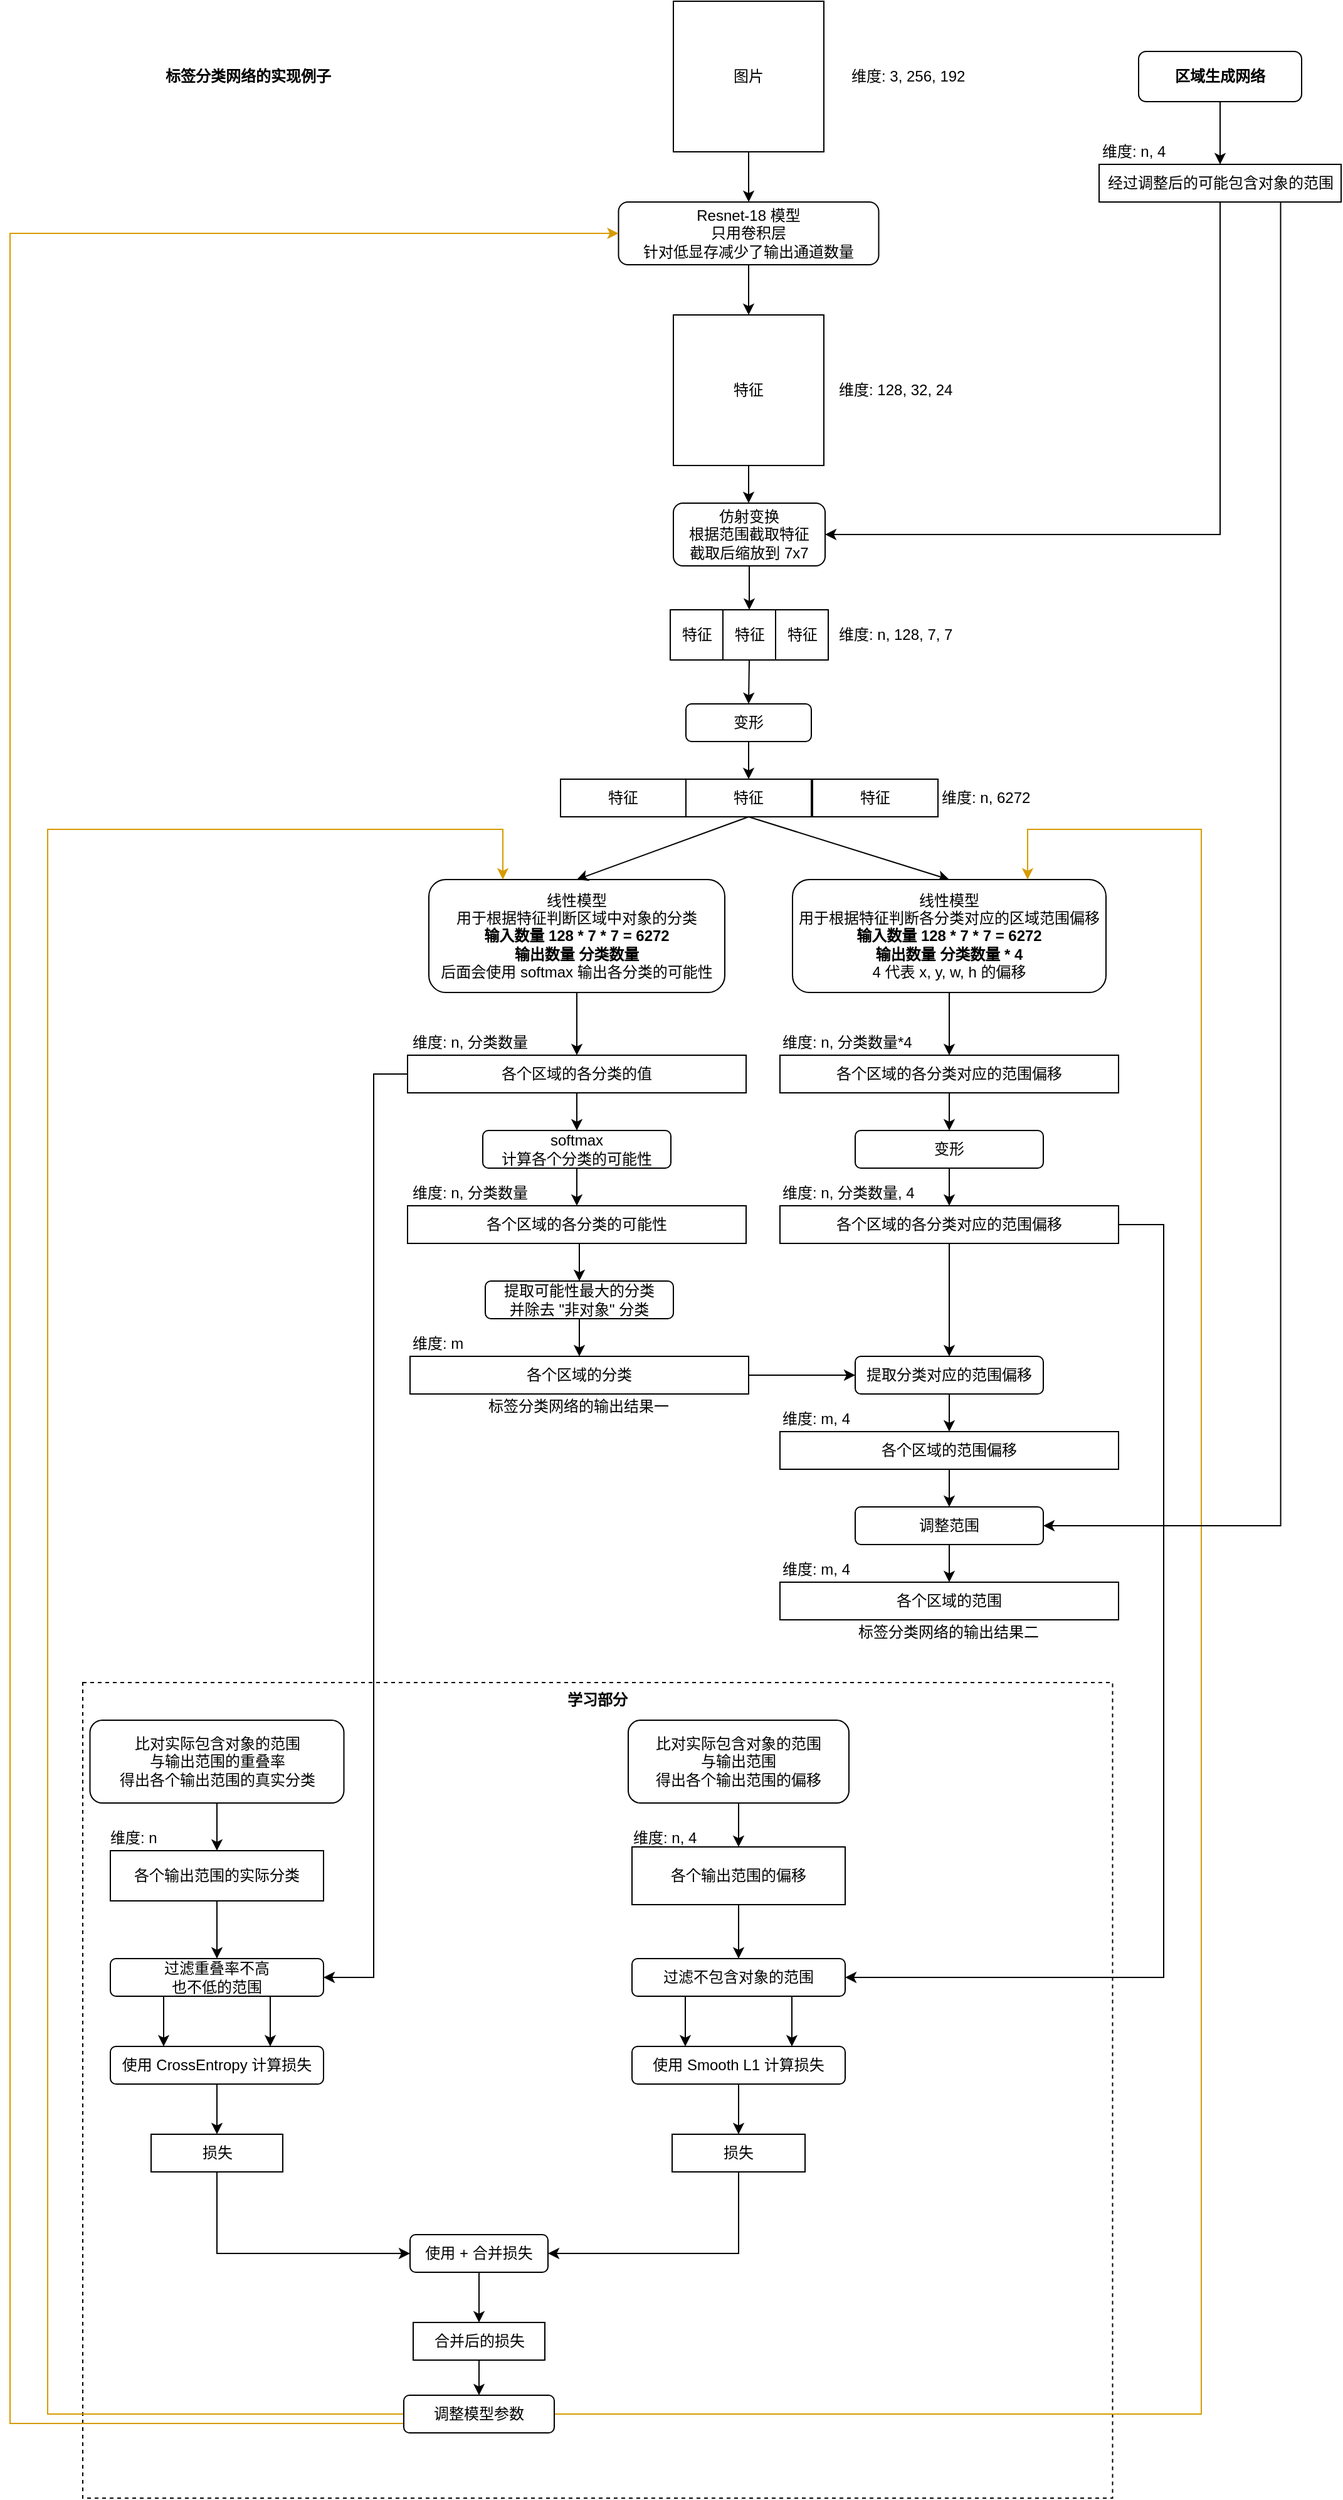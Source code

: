 <mxfile version="13.6.2" type="device"><diagram id="x1ojSCK7FG5JWZgKHI72" name="Page-1"><mxGraphModel dx="1929" dy="783" grid="1" gridSize="10" guides="1" tooltips="1" connect="1" arrows="1" fold="1" page="1" pageScale="1" pageWidth="827" pageHeight="1169" math="0" shadow="0"><root><mxCell id="0"/><mxCell id="1" parent="0"/><mxCell id="FKtg7yRltJ-KDCpmRgLH-103" value="&lt;span style=&quot;font-weight: 700&quot;&gt;学习部分&lt;/span&gt;" style="rounded=0;whiteSpace=wrap;html=1;align=center;fillColor=none;dashed=1;verticalAlign=top;" parent="1" vertex="1"><mxGeometry x="-2" y="1440" width="821.25" height="650" as="geometry"/></mxCell><mxCell id="FKtg7yRltJ-KDCpmRgLH-3" style="edgeStyle=orthogonalEdgeStyle;rounded=0;orthogonalLoop=1;jettySize=auto;html=1;exitX=0.5;exitY=1;exitDx=0;exitDy=0;" parent="1" source="FKtg7yRltJ-KDCpmRgLH-1" target="FKtg7yRltJ-KDCpmRgLH-2" edge="1"><mxGeometry relative="1" as="geometry"/></mxCell><mxCell id="FKtg7yRltJ-KDCpmRgLH-1" value="图片" style="rounded=0;whiteSpace=wrap;html=1;" parent="1" vertex="1"><mxGeometry x="469" y="100" width="120" height="120" as="geometry"/></mxCell><mxCell id="FKtg7yRltJ-KDCpmRgLH-6" style="edgeStyle=orthogonalEdgeStyle;rounded=0;orthogonalLoop=1;jettySize=auto;html=1;exitX=0.5;exitY=1;exitDx=0;exitDy=0;entryX=0.5;entryY=0;entryDx=0;entryDy=0;" parent="1" source="FKtg7yRltJ-KDCpmRgLH-2" target="FKtg7yRltJ-KDCpmRgLH-5" edge="1"><mxGeometry relative="1" as="geometry"/></mxCell><mxCell id="FKtg7yRltJ-KDCpmRgLH-2" value="Resnet-18 模型&lt;br&gt;只用卷积层&lt;br&gt;针对低显存减少了输出通道数量" style="rounded=1;whiteSpace=wrap;html=1;align=center;" parent="1" vertex="1"><mxGeometry x="425.25" y="260" width="207.5" height="50" as="geometry"/></mxCell><mxCell id="FKtg7yRltJ-KDCpmRgLH-4" value="维度: 3, 256, 192" style="text;html=1;strokeColor=none;fillColor=none;align=left;verticalAlign=middle;whiteSpace=wrap;rounded=0;" parent="1" vertex="1"><mxGeometry x="609" y="150" width="140" height="20" as="geometry"/></mxCell><mxCell id="FKtg7yRltJ-KDCpmRgLH-14" style="edgeStyle=none;rounded=0;orthogonalLoop=1;jettySize=auto;html=1;exitX=0.5;exitY=1;exitDx=0;exitDy=0;entryX=0.5;entryY=0;entryDx=0;entryDy=0;" parent="1" source="FKtg7yRltJ-KDCpmRgLH-5" edge="1"><mxGeometry relative="1" as="geometry"><mxPoint x="529" y="500" as="targetPoint"/></mxGeometry></mxCell><mxCell id="FKtg7yRltJ-KDCpmRgLH-5" value="特征" style="rounded=0;whiteSpace=wrap;html=1;" parent="1" vertex="1"><mxGeometry x="469" y="350" width="120" height="120" as="geometry"/></mxCell><mxCell id="FKtg7yRltJ-KDCpmRgLH-7" value="维度: 128, 32, 24" style="text;html=1;strokeColor=none;fillColor=none;align=left;verticalAlign=middle;whiteSpace=wrap;rounded=0;" parent="1" vertex="1"><mxGeometry x="599" y="395" width="160" height="30" as="geometry"/></mxCell><mxCell id="FKtg7yRltJ-KDCpmRgLH-25" style="edgeStyle=none;rounded=0;orthogonalLoop=1;jettySize=auto;html=1;exitX=0.5;exitY=1;exitDx=0;exitDy=0;" parent="1" source="FKtg7yRltJ-KDCpmRgLH-11" target="FKtg7yRltJ-KDCpmRgLH-24" edge="1"><mxGeometry relative="1" as="geometry"/></mxCell><mxCell id="FKtg7yRltJ-KDCpmRgLH-11" value="线性模型&lt;br&gt;用于根据特征判断区域中对象的分类&lt;br&gt;&lt;b&gt;输入数量 128 * 7 * 7 = 6272&lt;/b&gt;&lt;br&gt;&lt;b&gt;输出数量 分类数量&lt;/b&gt;&lt;br&gt;后面会使用 softmax 输出各分类的可能性" style="rounded=1;whiteSpace=wrap;html=1;align=center;" parent="1" vertex="1"><mxGeometry x="274" y="800" width="236" height="90" as="geometry"/></mxCell><mxCell id="FKtg7yRltJ-KDCpmRgLH-21" style="edgeStyle=none;rounded=0;orthogonalLoop=1;jettySize=auto;html=1;exitX=0.5;exitY=1;exitDx=0;exitDy=0;entryX=0.5;entryY=0;entryDx=0;entryDy=0;" parent="1" source="8pg0QC81ogVs0gyFRk0P-15" target="FKtg7yRltJ-KDCpmRgLH-20" edge="1"><mxGeometry relative="1" as="geometry"><mxPoint x="529" y="755" as="sourcePoint"/></mxGeometry></mxCell><mxCell id="FKtg7yRltJ-KDCpmRgLH-23" style="edgeStyle=none;rounded=0;orthogonalLoop=1;jettySize=auto;html=1;exitX=0.5;exitY=1;exitDx=0;exitDy=0;entryX=0.5;entryY=0;entryDx=0;entryDy=0;" parent="1" source="FKtg7yRltJ-KDCpmRgLH-20" target="FKtg7yRltJ-KDCpmRgLH-11" edge="1"><mxGeometry relative="1" as="geometry"/></mxCell><mxCell id="FKtg7yRltJ-KDCpmRgLH-28" style="edgeStyle=none;rounded=0;orthogonalLoop=1;jettySize=auto;html=1;exitX=0.5;exitY=1;exitDx=0;exitDy=0;entryX=0.5;entryY=0;entryDx=0;entryDy=0;" parent="1" source="FKtg7yRltJ-KDCpmRgLH-20" target="FKtg7yRltJ-KDCpmRgLH-27" edge="1"><mxGeometry relative="1" as="geometry"/></mxCell><mxCell id="FKtg7yRltJ-KDCpmRgLH-20" value="特征" style="rounded=0;whiteSpace=wrap;html=1;" parent="1" vertex="1"><mxGeometry x="479" y="720" width="100" height="30" as="geometry"/></mxCell><mxCell id="FKtg7yRltJ-KDCpmRgLH-22" value="维度: n, 6272" style="text;html=1;strokeColor=none;fillColor=none;align=left;verticalAlign=middle;whiteSpace=wrap;rounded=0;" parent="1" vertex="1"><mxGeometry x="681.25" y="720" width="140" height="30" as="geometry"/></mxCell><mxCell id="FKtg7yRltJ-KDCpmRgLH-33" style="edgeStyle=none;rounded=0;orthogonalLoop=1;jettySize=auto;html=1;exitX=0.5;exitY=1;exitDx=0;exitDy=0;" parent="1" source="FKtg7yRltJ-KDCpmRgLH-24" target="FKtg7yRltJ-KDCpmRgLH-32" edge="1"><mxGeometry relative="1" as="geometry"/></mxCell><mxCell id="8pg0QC81ogVs0gyFRk0P-47" style="edgeStyle=orthogonalEdgeStyle;rounded=0;orthogonalLoop=1;jettySize=auto;html=1;exitX=0;exitY=0.5;exitDx=0;exitDy=0;entryX=1;entryY=0.5;entryDx=0;entryDy=0;" edge="1" parent="1" source="FKtg7yRltJ-KDCpmRgLH-24" target="FKtg7yRltJ-KDCpmRgLH-81"><mxGeometry relative="1" as="geometry"><Array as="points"><mxPoint x="230" y="955"/><mxPoint x="230" y="1675"/></Array></mxGeometry></mxCell><mxCell id="FKtg7yRltJ-KDCpmRgLH-24" value="各个区域的各分类的值" style="rounded=0;whiteSpace=wrap;html=1;" parent="1" vertex="1"><mxGeometry x="257" y="940" width="270" height="30" as="geometry"/></mxCell><mxCell id="FKtg7yRltJ-KDCpmRgLH-26" value="维度: n, 分类数量" style="text;html=1;strokeColor=none;fillColor=none;align=left;verticalAlign=middle;whiteSpace=wrap;rounded=0;" parent="1" vertex="1"><mxGeometry x="259" y="920" width="140" height="20" as="geometry"/></mxCell><mxCell id="FKtg7yRltJ-KDCpmRgLH-30" style="edgeStyle=none;rounded=0;orthogonalLoop=1;jettySize=auto;html=1;exitX=0.5;exitY=1;exitDx=0;exitDy=0;" parent="1" source="FKtg7yRltJ-KDCpmRgLH-27" target="FKtg7yRltJ-KDCpmRgLH-29" edge="1"><mxGeometry relative="1" as="geometry"/></mxCell><mxCell id="FKtg7yRltJ-KDCpmRgLH-27" value="线性模型&lt;br&gt;用于根据特征判断各分类对应的区域范围偏移&lt;br&gt;&lt;b&gt;输入数量 128 * 7 * 7 = 6272&lt;/b&gt;&lt;br&gt;&lt;b&gt;输出数量&amp;nbsp;&lt;/b&gt;&lt;b&gt;分类数量&lt;/b&gt;&lt;b&gt;&amp;nbsp;* 4&lt;/b&gt;&lt;br&gt;4 代表 x, y, w, h 的偏移" style="rounded=1;whiteSpace=wrap;html=1;align=center;" parent="1" vertex="1"><mxGeometry x="564" y="800" width="250" height="90" as="geometry"/></mxCell><mxCell id="FKtg7yRltJ-KDCpmRgLH-106" style="edgeStyle=orthogonalEdgeStyle;rounded=0;orthogonalLoop=1;jettySize=auto;html=1;exitX=0.5;exitY=1;exitDx=0;exitDy=0;" parent="1" source="FKtg7yRltJ-KDCpmRgLH-29" target="FKtg7yRltJ-KDCpmRgLH-105" edge="1"><mxGeometry relative="1" as="geometry"/></mxCell><mxCell id="FKtg7yRltJ-KDCpmRgLH-29" value="各个区域的各分类对应的范围偏移" style="rounded=0;whiteSpace=wrap;html=1;" parent="1" vertex="1"><mxGeometry x="554" y="940" width="270" height="30" as="geometry"/></mxCell><mxCell id="FKtg7yRltJ-KDCpmRgLH-31" value="维度: n, 分类数量*4" style="text;html=1;strokeColor=none;fillColor=none;align=left;verticalAlign=middle;whiteSpace=wrap;rounded=0;" parent="1" vertex="1"><mxGeometry x="554" y="920" width="140" height="20" as="geometry"/></mxCell><mxCell id="FKtg7yRltJ-KDCpmRgLH-35" style="edgeStyle=none;rounded=0;orthogonalLoop=1;jettySize=auto;html=1;exitX=0.5;exitY=1;exitDx=0;exitDy=0;" parent="1" source="FKtg7yRltJ-KDCpmRgLH-32" target="FKtg7yRltJ-KDCpmRgLH-34" edge="1"><mxGeometry relative="1" as="geometry"/></mxCell><mxCell id="FKtg7yRltJ-KDCpmRgLH-32" value="softmax&lt;br&gt;计算各个分类的可能性" style="rounded=1;whiteSpace=wrap;html=1;align=center;" parent="1" vertex="1"><mxGeometry x="317" y="1000" width="150" height="30" as="geometry"/></mxCell><mxCell id="FKtg7yRltJ-KDCpmRgLH-34" value="各个区域的各分类的可能性" style="rounded=0;whiteSpace=wrap;html=1;" parent="1" vertex="1"><mxGeometry x="257" y="1060" width="270" height="30" as="geometry"/></mxCell><mxCell id="FKtg7yRltJ-KDCpmRgLH-36" value="维度: n, 分类数量" style="text;html=1;strokeColor=none;fillColor=none;align=left;verticalAlign=middle;whiteSpace=wrap;rounded=0;" parent="1" vertex="1"><mxGeometry x="259" y="1040" width="140" height="20" as="geometry"/></mxCell><mxCell id="FKtg7yRltJ-KDCpmRgLH-37" style="edgeStyle=none;rounded=0;orthogonalLoop=1;jettySize=auto;html=1;exitX=0.5;exitY=1;exitDx=0;exitDy=0;" parent="1" target="FKtg7yRltJ-KDCpmRgLH-39" edge="1"><mxGeometry relative="1" as="geometry"><mxPoint x="394" y="1090" as="sourcePoint"/></mxGeometry></mxCell><mxCell id="8pg0QC81ogVs0gyFRk0P-24" style="edgeStyle=orthogonalEdgeStyle;rounded=0;orthogonalLoop=1;jettySize=auto;html=1;exitX=0.5;exitY=1;exitDx=0;exitDy=0;entryX=0.5;entryY=0;entryDx=0;entryDy=0;" edge="1" parent="1" source="FKtg7yRltJ-KDCpmRgLH-39" target="8pg0QC81ogVs0gyFRk0P-23"><mxGeometry relative="1" as="geometry"/></mxCell><mxCell id="FKtg7yRltJ-KDCpmRgLH-39" value="提取可能性最大的分类&lt;br&gt;并除去 &quot;非对象&quot; 分类" style="rounded=1;whiteSpace=wrap;html=1;align=center;" parent="1" vertex="1"><mxGeometry x="319" y="1120" width="150" height="30" as="geometry"/></mxCell><mxCell id="8pg0QC81ogVs0gyFRk0P-32" style="edgeStyle=orthogonalEdgeStyle;rounded=0;orthogonalLoop=1;jettySize=auto;html=1;exitX=0.5;exitY=1;exitDx=0;exitDy=0;" edge="1" parent="1" source="FKtg7yRltJ-KDCpmRgLH-42" target="8pg0QC81ogVs0gyFRk0P-31"><mxGeometry relative="1" as="geometry"/></mxCell><mxCell id="FKtg7yRltJ-KDCpmRgLH-42" value="提取分类对应的范围偏移" style="rounded=1;whiteSpace=wrap;html=1;align=center;" parent="1" vertex="1"><mxGeometry x="614" y="1180" width="150" height="30" as="geometry"/></mxCell><mxCell id="FKtg7yRltJ-KDCpmRgLH-53" value="标签分类网络的实现例子" style="text;html=1;strokeColor=none;fillColor=none;align=center;verticalAlign=middle;whiteSpace=wrap;rounded=0;fontStyle=1" parent="1" vertex="1"><mxGeometry x="60" y="150" width="140" height="20" as="geometry"/></mxCell><mxCell id="FKtg7yRltJ-KDCpmRgLH-62" style="edgeStyle=none;rounded=0;orthogonalLoop=1;jettySize=auto;html=1;exitX=0.5;exitY=1;exitDx=0;exitDy=0;entryX=0.5;entryY=0;entryDx=0;entryDy=0;" parent="1" source="FKtg7yRltJ-KDCpmRgLH-60" target="FKtg7yRltJ-KDCpmRgLH-61" edge="1"><mxGeometry relative="1" as="geometry"/></mxCell><mxCell id="FKtg7yRltJ-KDCpmRgLH-60" value="比对实际包含对象的范围&lt;br&gt;与输出范围的重叠率&lt;br&gt;得出各个输出范围的真实分类" style="rounded=1;whiteSpace=wrap;html=1;align=center;" parent="1" vertex="1"><mxGeometry x="3.75" y="1470" width="202.5" height="66" as="geometry"/></mxCell><mxCell id="FKtg7yRltJ-KDCpmRgLH-82" style="edgeStyle=none;rounded=0;orthogonalLoop=1;jettySize=auto;html=1;exitX=0.5;exitY=1;exitDx=0;exitDy=0;" parent="1" source="FKtg7yRltJ-KDCpmRgLH-61" target="FKtg7yRltJ-KDCpmRgLH-81" edge="1"><mxGeometry relative="1" as="geometry"/></mxCell><mxCell id="FKtg7yRltJ-KDCpmRgLH-61" value="各个输出范围的实际分类" style="rounded=0;whiteSpace=wrap;html=1;align=center;" parent="1" vertex="1"><mxGeometry x="20" y="1574" width="170" height="40" as="geometry"/></mxCell><mxCell id="FKtg7yRltJ-KDCpmRgLH-63" value="维度: n" style="text;html=1;strokeColor=none;fillColor=none;align=left;verticalAlign=middle;whiteSpace=wrap;rounded=0;" parent="1" vertex="1"><mxGeometry x="17.5" y="1554" width="82.5" height="20" as="geometry"/></mxCell><mxCell id="FKtg7yRltJ-KDCpmRgLH-70" style="edgeStyle=none;rounded=0;orthogonalLoop=1;jettySize=auto;html=1;exitX=0.5;exitY=1;exitDx=0;exitDy=0;entryX=0.5;entryY=0;entryDx=0;entryDy=0;" parent="1" source="FKtg7yRltJ-KDCpmRgLH-65" target="FKtg7yRltJ-KDCpmRgLH-69" edge="1"><mxGeometry relative="1" as="geometry"/></mxCell><mxCell id="FKtg7yRltJ-KDCpmRgLH-65" value="使用 CrossEntropy 计算损失" style="rounded=1;whiteSpace=wrap;html=1;align=center;" parent="1" vertex="1"><mxGeometry x="20" y="1730" width="170" height="30" as="geometry"/></mxCell><mxCell id="FKtg7yRltJ-KDCpmRgLH-93" style="edgeStyle=none;rounded=0;orthogonalLoop=1;jettySize=auto;html=1;exitX=0.5;exitY=1;exitDx=0;exitDy=0;entryX=0;entryY=0.5;entryDx=0;entryDy=0;" parent="1" source="FKtg7yRltJ-KDCpmRgLH-69" target="FKtg7yRltJ-KDCpmRgLH-92" edge="1"><mxGeometry relative="1" as="geometry"><Array as="points"><mxPoint x="105" y="1895"/></Array></mxGeometry></mxCell><mxCell id="FKtg7yRltJ-KDCpmRgLH-69" value="损失" style="rounded=0;whiteSpace=wrap;html=1;align=center;" parent="1" vertex="1"><mxGeometry x="52.5" y="1800" width="105" height="30" as="geometry"/></mxCell><mxCell id="FKtg7yRltJ-KDCpmRgLH-77" style="edgeStyle=none;rounded=0;orthogonalLoop=1;jettySize=auto;html=1;exitX=0.5;exitY=1;exitDx=0;exitDy=0;" parent="1" source="FKtg7yRltJ-KDCpmRgLH-74" target="FKtg7yRltJ-KDCpmRgLH-75" edge="1"><mxGeometry relative="1" as="geometry"/></mxCell><mxCell id="FKtg7yRltJ-KDCpmRgLH-74" value="比对实际包含对象的范围&lt;br&gt;与输出范围&lt;br&gt;得出各个输出范围的偏移" style="rounded=1;whiteSpace=wrap;html=1;align=center;" parent="1" vertex="1"><mxGeometry x="433" y="1470" width="176" height="66" as="geometry"/></mxCell><mxCell id="FKtg7yRltJ-KDCpmRgLH-85" style="edgeStyle=none;rounded=0;orthogonalLoop=1;jettySize=auto;html=1;exitX=0.5;exitY=1;exitDx=0;exitDy=0;entryX=0.5;entryY=0;entryDx=0;entryDy=0;" parent="1" source="FKtg7yRltJ-KDCpmRgLH-75" target="FKtg7yRltJ-KDCpmRgLH-84" edge="1"><mxGeometry relative="1" as="geometry"/></mxCell><mxCell id="FKtg7yRltJ-KDCpmRgLH-75" value="各个输出范围的偏移&lt;span&gt;&lt;br&gt;&lt;/span&gt;" style="rounded=0;whiteSpace=wrap;html=1;align=center;" parent="1" vertex="1"><mxGeometry x="436" y="1571" width="170" height="46" as="geometry"/></mxCell><mxCell id="FKtg7yRltJ-KDCpmRgLH-76" style="edgeStyle=none;rounded=0;orthogonalLoop=1;jettySize=auto;html=1;entryX=0.5;entryY=0;entryDx=0;entryDy=0;" parent="1" source="FKtg7yRltJ-KDCpmRgLH-75" target="FKtg7yRltJ-KDCpmRgLH-75" edge="1"><mxGeometry relative="1" as="geometry"/></mxCell><mxCell id="FKtg7yRltJ-KDCpmRgLH-79" value="维度: n, 4" style="text;html=1;strokeColor=none;fillColor=none;align=left;verticalAlign=middle;whiteSpace=wrap;rounded=0;" parent="1" vertex="1"><mxGeometry x="434.5" y="1554" width="82.5" height="20" as="geometry"/></mxCell><mxCell id="FKtg7yRltJ-KDCpmRgLH-83" style="edgeStyle=none;rounded=0;orthogonalLoop=1;jettySize=auto;html=1;exitX=0.25;exitY=1;exitDx=0;exitDy=0;entryX=0.25;entryY=0;entryDx=0;entryDy=0;" parent="1" source="FKtg7yRltJ-KDCpmRgLH-81" target="FKtg7yRltJ-KDCpmRgLH-65" edge="1"><mxGeometry relative="1" as="geometry"/></mxCell><mxCell id="FKtg7yRltJ-KDCpmRgLH-119" style="rounded=0;orthogonalLoop=1;jettySize=auto;html=1;exitX=0.75;exitY=1;exitDx=0;exitDy=0;entryX=0.75;entryY=0;entryDx=0;entryDy=0;" parent="1" source="FKtg7yRltJ-KDCpmRgLH-81" target="FKtg7yRltJ-KDCpmRgLH-65" edge="1"><mxGeometry relative="1" as="geometry"/></mxCell><mxCell id="FKtg7yRltJ-KDCpmRgLH-81" value="过滤重叠率不高&lt;br&gt;也不低的范围" style="rounded=1;whiteSpace=wrap;html=1;align=center;" parent="1" vertex="1"><mxGeometry x="20" y="1660" width="170" height="30" as="geometry"/></mxCell><mxCell id="FKtg7yRltJ-KDCpmRgLH-88" style="edgeStyle=none;rounded=0;orthogonalLoop=1;jettySize=auto;html=1;exitX=0.25;exitY=1;exitDx=0;exitDy=0;entryX=0.25;entryY=0;entryDx=0;entryDy=0;" parent="1" source="FKtg7yRltJ-KDCpmRgLH-84" target="FKtg7yRltJ-KDCpmRgLH-87" edge="1"><mxGeometry relative="1" as="geometry"/></mxCell><mxCell id="FKtg7yRltJ-KDCpmRgLH-120" style="edgeStyle=none;rounded=0;orthogonalLoop=1;jettySize=auto;html=1;exitX=0.75;exitY=1;exitDx=0;exitDy=0;entryX=0.75;entryY=0;entryDx=0;entryDy=0;" parent="1" source="FKtg7yRltJ-KDCpmRgLH-84" target="FKtg7yRltJ-KDCpmRgLH-87" edge="1"><mxGeometry relative="1" as="geometry"/></mxCell><mxCell id="FKtg7yRltJ-KDCpmRgLH-84" value="过滤不包含对象的范围" style="rounded=1;whiteSpace=wrap;html=1;align=center;" parent="1" vertex="1"><mxGeometry x="436" y="1660" width="170" height="30" as="geometry"/></mxCell><mxCell id="FKtg7yRltJ-KDCpmRgLH-90" style="edgeStyle=none;rounded=0;orthogonalLoop=1;jettySize=auto;html=1;exitX=0.5;exitY=1;exitDx=0;exitDy=0;" parent="1" source="FKtg7yRltJ-KDCpmRgLH-87" target="FKtg7yRltJ-KDCpmRgLH-89" edge="1"><mxGeometry relative="1" as="geometry"/></mxCell><mxCell id="FKtg7yRltJ-KDCpmRgLH-87" value="使用 Smooth L1 计算损失" style="rounded=1;whiteSpace=wrap;html=1;align=center;" parent="1" vertex="1"><mxGeometry x="436" y="1730" width="170" height="30" as="geometry"/></mxCell><mxCell id="FKtg7yRltJ-KDCpmRgLH-94" style="edgeStyle=none;rounded=0;orthogonalLoop=1;jettySize=auto;html=1;exitX=0.5;exitY=1;exitDx=0;exitDy=0;entryX=1;entryY=0.5;entryDx=0;entryDy=0;" parent="1" source="FKtg7yRltJ-KDCpmRgLH-89" target="FKtg7yRltJ-KDCpmRgLH-92" edge="1"><mxGeometry relative="1" as="geometry"><Array as="points"><mxPoint x="521" y="1895"/></Array></mxGeometry></mxCell><mxCell id="FKtg7yRltJ-KDCpmRgLH-89" value="损失" style="rounded=0;whiteSpace=wrap;html=1;align=center;" parent="1" vertex="1"><mxGeometry x="468" y="1800" width="106" height="30" as="geometry"/></mxCell><mxCell id="FKtg7yRltJ-KDCpmRgLH-96" style="edgeStyle=none;rounded=0;orthogonalLoop=1;jettySize=auto;html=1;exitX=0.5;exitY=1;exitDx=0;exitDy=0;" parent="1" source="FKtg7yRltJ-KDCpmRgLH-92" target="FKtg7yRltJ-KDCpmRgLH-95" edge="1"><mxGeometry relative="1" as="geometry"/></mxCell><mxCell id="FKtg7yRltJ-KDCpmRgLH-92" value="使用 + 合并损失" style="rounded=1;whiteSpace=wrap;html=1;align=center;" parent="1" vertex="1"><mxGeometry x="259" y="1880" width="110" height="30" as="geometry"/></mxCell><mxCell id="FKtg7yRltJ-KDCpmRgLH-98" style="edgeStyle=none;rounded=0;orthogonalLoop=1;jettySize=auto;html=1;exitX=0.5;exitY=1;exitDx=0;exitDy=0;" parent="1" source="FKtg7yRltJ-KDCpmRgLH-95" target="FKtg7yRltJ-KDCpmRgLH-97" edge="1"><mxGeometry relative="1" as="geometry"/></mxCell><mxCell id="FKtg7yRltJ-KDCpmRgLH-95" value="合并后的损失" style="rounded=0;whiteSpace=wrap;html=1;align=center;" parent="1" vertex="1"><mxGeometry x="261.5" y="1950" width="105" height="30" as="geometry"/></mxCell><mxCell id="FKtg7yRltJ-KDCpmRgLH-99" style="edgeStyle=orthogonalEdgeStyle;rounded=0;orthogonalLoop=1;jettySize=auto;html=1;exitX=0;exitY=0.5;exitDx=0;exitDy=0;entryX=0.25;entryY=0;entryDx=0;entryDy=0;fillColor=#ffe6cc;strokeColor=#d79b00;" parent="1" source="FKtg7yRltJ-KDCpmRgLH-97" target="FKtg7yRltJ-KDCpmRgLH-11" edge="1"><mxGeometry relative="1" as="geometry"><Array as="points"><mxPoint x="-30" y="2023"/><mxPoint x="-30" y="760"/><mxPoint x="333" y="760"/></Array></mxGeometry></mxCell><mxCell id="FKtg7yRltJ-KDCpmRgLH-100" style="edgeStyle=orthogonalEdgeStyle;rounded=0;orthogonalLoop=1;jettySize=auto;html=1;exitX=1;exitY=0.5;exitDx=0;exitDy=0;entryX=0.75;entryY=0;entryDx=0;entryDy=0;fillColor=#ffe6cc;strokeColor=#d79b00;" parent="1" source="FKtg7yRltJ-KDCpmRgLH-97" target="FKtg7yRltJ-KDCpmRgLH-27" edge="1"><mxGeometry relative="1" as="geometry"><Array as="points"><mxPoint x="890" y="2023"/><mxPoint x="890" y="760"/><mxPoint x="751" y="760"/></Array></mxGeometry></mxCell><mxCell id="FKtg7yRltJ-KDCpmRgLH-102" style="edgeStyle=orthogonalEdgeStyle;rounded=0;orthogonalLoop=1;jettySize=auto;html=1;exitX=0;exitY=0.75;exitDx=0;exitDy=0;entryX=0;entryY=0.5;entryDx=0;entryDy=0;fillColor=#ffe6cc;strokeColor=#d79b00;" parent="1" source="FKtg7yRltJ-KDCpmRgLH-97" target="FKtg7yRltJ-KDCpmRgLH-2" edge="1"><mxGeometry relative="1" as="geometry"><Array as="points"><mxPoint x="-60" y="2030"/><mxPoint x="-60" y="285"/></Array></mxGeometry></mxCell><mxCell id="FKtg7yRltJ-KDCpmRgLH-97" value="调整模型参数" style="rounded=1;whiteSpace=wrap;html=1;align=center;" parent="1" vertex="1"><mxGeometry x="254" y="2008" width="120" height="30" as="geometry"/></mxCell><mxCell id="FKtg7yRltJ-KDCpmRgLH-108" style="edgeStyle=orthogonalEdgeStyle;rounded=0;orthogonalLoop=1;jettySize=auto;html=1;exitX=0.5;exitY=1;exitDx=0;exitDy=0;" parent="1" source="FKtg7yRltJ-KDCpmRgLH-105" target="FKtg7yRltJ-KDCpmRgLH-107" edge="1"><mxGeometry relative="1" as="geometry"/></mxCell><mxCell id="FKtg7yRltJ-KDCpmRgLH-105" value="变形" style="rounded=1;whiteSpace=wrap;html=1;align=center;" parent="1" vertex="1"><mxGeometry x="614" y="1000" width="150" height="30" as="geometry"/></mxCell><mxCell id="8pg0QC81ogVs0gyFRk0P-27" style="edgeStyle=orthogonalEdgeStyle;rounded=0;orthogonalLoop=1;jettySize=auto;html=1;exitX=0.5;exitY=1;exitDx=0;exitDy=0;entryX=0.5;entryY=0;entryDx=0;entryDy=0;" edge="1" parent="1" source="FKtg7yRltJ-KDCpmRgLH-107" target="FKtg7yRltJ-KDCpmRgLH-42"><mxGeometry relative="1" as="geometry"/></mxCell><mxCell id="8pg0QC81ogVs0gyFRk0P-48" style="edgeStyle=orthogonalEdgeStyle;rounded=0;orthogonalLoop=1;jettySize=auto;html=1;exitX=1;exitY=0.5;exitDx=0;exitDy=0;entryX=1;entryY=0.5;entryDx=0;entryDy=0;" edge="1" parent="1" source="FKtg7yRltJ-KDCpmRgLH-107" target="FKtg7yRltJ-KDCpmRgLH-84"><mxGeometry relative="1" as="geometry"><Array as="points"><mxPoint x="860" y="1075"/><mxPoint x="860" y="1675"/></Array></mxGeometry></mxCell><mxCell id="FKtg7yRltJ-KDCpmRgLH-107" value="各个区域的各分类对应的范围偏移" style="rounded=0;whiteSpace=wrap;html=1;" parent="1" vertex="1"><mxGeometry x="554" y="1060" width="270" height="30" as="geometry"/></mxCell><mxCell id="FKtg7yRltJ-KDCpmRgLH-109" value="维度: n, 分类数量, 4" style="text;html=1;strokeColor=none;fillColor=none;align=left;verticalAlign=middle;whiteSpace=wrap;rounded=0;" parent="1" vertex="1"><mxGeometry x="554" y="1040" width="140" height="20" as="geometry"/></mxCell><mxCell id="FKtg7yRltJ-KDCpmRgLH-118" value="标签分类网络的输出结果一" style="text;html=1;strokeColor=none;fillColor=none;align=center;verticalAlign=middle;whiteSpace=wrap;rounded=0;dashed=1;" parent="1" vertex="1"><mxGeometry x="316.37" y="1210" width="155.25" height="20" as="geometry"/></mxCell><mxCell id="8pg0QC81ogVs0gyFRk0P-3" style="edgeStyle=orthogonalEdgeStyle;rounded=0;orthogonalLoop=1;jettySize=auto;html=1;exitX=0.5;exitY=1;exitDx=0;exitDy=0;" edge="1" parent="1" source="8pg0QC81ogVs0gyFRk0P-1" target="8pg0QC81ogVs0gyFRk0P-2"><mxGeometry relative="1" as="geometry"/></mxCell><mxCell id="8pg0QC81ogVs0gyFRk0P-1" value="区域生成网络" style="rounded=1;whiteSpace=wrap;html=1;fontStyle=1" vertex="1" parent="1"><mxGeometry x="840" y="140" width="130" height="40" as="geometry"/></mxCell><mxCell id="8pg0QC81ogVs0gyFRk0P-5" style="edgeStyle=orthogonalEdgeStyle;rounded=0;orthogonalLoop=1;jettySize=auto;html=1;exitX=0.5;exitY=1;exitDx=0;exitDy=0;entryX=1;entryY=0.5;entryDx=0;entryDy=0;" edge="1" parent="1" source="8pg0QC81ogVs0gyFRk0P-2" target="8pg0QC81ogVs0gyFRk0P-4"><mxGeometry relative="1" as="geometry"/></mxCell><mxCell id="8pg0QC81ogVs0gyFRk0P-34" style="edgeStyle=orthogonalEdgeStyle;rounded=0;orthogonalLoop=1;jettySize=auto;html=1;exitX=0.75;exitY=1;exitDx=0;exitDy=0;" edge="1" parent="1" source="8pg0QC81ogVs0gyFRk0P-2"><mxGeometry relative="1" as="geometry"><mxPoint x="764" y="1315" as="targetPoint"/><Array as="points"><mxPoint x="953" y="1315"/><mxPoint x="764" y="1315"/></Array></mxGeometry></mxCell><mxCell id="8pg0QC81ogVs0gyFRk0P-2" value="经过调整后的可能包含对象的范围" style="rounded=0;whiteSpace=wrap;html=1;" vertex="1" parent="1"><mxGeometry x="808.5" y="230" width="193" height="30" as="geometry"/></mxCell><mxCell id="8pg0QC81ogVs0gyFRk0P-12" style="edgeStyle=orthogonalEdgeStyle;rounded=0;orthogonalLoop=1;jettySize=auto;html=1;exitX=0.5;exitY=1;exitDx=0;exitDy=0;" edge="1" parent="1" source="8pg0QC81ogVs0gyFRk0P-4" target="8pg0QC81ogVs0gyFRk0P-9"><mxGeometry relative="1" as="geometry"/></mxCell><mxCell id="8pg0QC81ogVs0gyFRk0P-4" value="仿射变换&lt;br&gt;根据范围截取特征&lt;br&gt;截取后缩放到 7x7" style="rounded=1;whiteSpace=wrap;html=1;" vertex="1" parent="1"><mxGeometry x="469" y="500" width="121" height="50" as="geometry"/></mxCell><mxCell id="8pg0QC81ogVs0gyFRk0P-6" value="维度: n, 4" style="text;html=1;strokeColor=none;fillColor=none;align=left;verticalAlign=middle;whiteSpace=wrap;rounded=0;" vertex="1" parent="1"><mxGeometry x="809" y="210" width="61" height="20" as="geometry"/></mxCell><mxCell id="8pg0QC81ogVs0gyFRk0P-8" value="特征" style="rounded=0;whiteSpace=wrap;html=1;" vertex="1" parent="1"><mxGeometry x="466.5" y="585" width="42" height="40" as="geometry"/></mxCell><mxCell id="8pg0QC81ogVs0gyFRk0P-16" style="edgeStyle=orthogonalEdgeStyle;rounded=0;orthogonalLoop=1;jettySize=auto;html=1;exitX=0.5;exitY=1;exitDx=0;exitDy=0;entryX=0.5;entryY=0;entryDx=0;entryDy=0;" edge="1" parent="1" source="8pg0QC81ogVs0gyFRk0P-9" target="8pg0QC81ogVs0gyFRk0P-15"><mxGeometry relative="1" as="geometry"/></mxCell><mxCell id="8pg0QC81ogVs0gyFRk0P-9" value="特征" style="rounded=0;whiteSpace=wrap;html=1;" vertex="1" parent="1"><mxGeometry x="508.5" y="585" width="42" height="40" as="geometry"/></mxCell><mxCell id="8pg0QC81ogVs0gyFRk0P-10" value="特征" style="rounded=0;whiteSpace=wrap;html=1;" vertex="1" parent="1"><mxGeometry x="550.5" y="585" width="42" height="40" as="geometry"/></mxCell><mxCell id="8pg0QC81ogVs0gyFRk0P-13" value="维度: n, 128, 7, 7" style="text;html=1;strokeColor=none;fillColor=none;align=left;verticalAlign=middle;whiteSpace=wrap;rounded=0;" vertex="1" parent="1"><mxGeometry x="599" y="595" width="107.25" height="20" as="geometry"/></mxCell><mxCell id="8pg0QC81ogVs0gyFRk0P-15" value="变形" style="rounded=1;whiteSpace=wrap;html=1;align=center;" vertex="1" parent="1"><mxGeometry x="479" y="660" width="100" height="30" as="geometry"/></mxCell><mxCell id="8pg0QC81ogVs0gyFRk0P-19" value="特征" style="rounded=0;whiteSpace=wrap;html=1;" vertex="1" parent="1"><mxGeometry x="580" y="720" width="100" height="30" as="geometry"/></mxCell><mxCell id="8pg0QC81ogVs0gyFRk0P-22" value="特征" style="rounded=0;whiteSpace=wrap;html=1;" vertex="1" parent="1"><mxGeometry x="379" y="720" width="100" height="30" as="geometry"/></mxCell><mxCell id="8pg0QC81ogVs0gyFRk0P-28" style="edgeStyle=orthogonalEdgeStyle;rounded=0;orthogonalLoop=1;jettySize=auto;html=1;exitX=1;exitY=0.5;exitDx=0;exitDy=0;entryX=0;entryY=0.5;entryDx=0;entryDy=0;" edge="1" parent="1" source="8pg0QC81ogVs0gyFRk0P-23" target="FKtg7yRltJ-KDCpmRgLH-42"><mxGeometry relative="1" as="geometry"/></mxCell><mxCell id="8pg0QC81ogVs0gyFRk0P-23" value="各个区域的分类" style="rounded=0;whiteSpace=wrap;html=1;" vertex="1" parent="1"><mxGeometry x="259" y="1180" width="270" height="30" as="geometry"/></mxCell><mxCell id="8pg0QC81ogVs0gyFRk0P-26" value="维度: m" style="text;html=1;strokeColor=none;fillColor=none;align=left;verticalAlign=middle;whiteSpace=wrap;rounded=0;" vertex="1" parent="1"><mxGeometry x="259" y="1160" width="140" height="20" as="geometry"/></mxCell><mxCell id="8pg0QC81ogVs0gyFRk0P-35" style="edgeStyle=orthogonalEdgeStyle;rounded=0;orthogonalLoop=1;jettySize=auto;html=1;exitX=0.5;exitY=1;exitDx=0;exitDy=0;entryX=0.5;entryY=0;entryDx=0;entryDy=0;" edge="1" parent="1" source="8pg0QC81ogVs0gyFRk0P-31" target="8pg0QC81ogVs0gyFRk0P-33"><mxGeometry relative="1" as="geometry"/></mxCell><mxCell id="8pg0QC81ogVs0gyFRk0P-31" value="各个区域的范围偏移" style="rounded=0;whiteSpace=wrap;html=1;" vertex="1" parent="1"><mxGeometry x="554" y="1240" width="270" height="30" as="geometry"/></mxCell><mxCell id="8pg0QC81ogVs0gyFRk0P-37" style="edgeStyle=orthogonalEdgeStyle;rounded=0;orthogonalLoop=1;jettySize=auto;html=1;exitX=0.5;exitY=1;exitDx=0;exitDy=0;" edge="1" parent="1" source="8pg0QC81ogVs0gyFRk0P-33" target="8pg0QC81ogVs0gyFRk0P-36"><mxGeometry relative="1" as="geometry"/></mxCell><mxCell id="8pg0QC81ogVs0gyFRk0P-33" value="调整范围" style="rounded=1;whiteSpace=wrap;html=1;align=center;" vertex="1" parent="1"><mxGeometry x="614" y="1300" width="150" height="30" as="geometry"/></mxCell><mxCell id="8pg0QC81ogVs0gyFRk0P-36" value="各个区域的范围" style="rounded=0;whiteSpace=wrap;html=1;" vertex="1" parent="1"><mxGeometry x="554" y="1360" width="270" height="30" as="geometry"/></mxCell><mxCell id="8pg0QC81ogVs0gyFRk0P-38" value="标签分类网络的输出结果二" style="text;html=1;strokeColor=none;fillColor=none;align=center;verticalAlign=middle;whiteSpace=wrap;rounded=0;dashed=1;" vertex="1" parent="1"><mxGeometry x="611.37" y="1390" width="155.25" height="20" as="geometry"/></mxCell><mxCell id="8pg0QC81ogVs0gyFRk0P-41" value="维度: m, 4" style="text;html=1;strokeColor=none;fillColor=none;align=left;verticalAlign=middle;whiteSpace=wrap;rounded=0;" vertex="1" parent="1"><mxGeometry x="554" y="1220" width="96" height="20" as="geometry"/></mxCell><mxCell id="8pg0QC81ogVs0gyFRk0P-42" value="维度: m, 4" style="text;html=1;strokeColor=none;fillColor=none;align=left;verticalAlign=middle;whiteSpace=wrap;rounded=0;" vertex="1" parent="1"><mxGeometry x="554" y="1340" width="96" height="20" as="geometry"/></mxCell></root></mxGraphModel></diagram></mxfile>